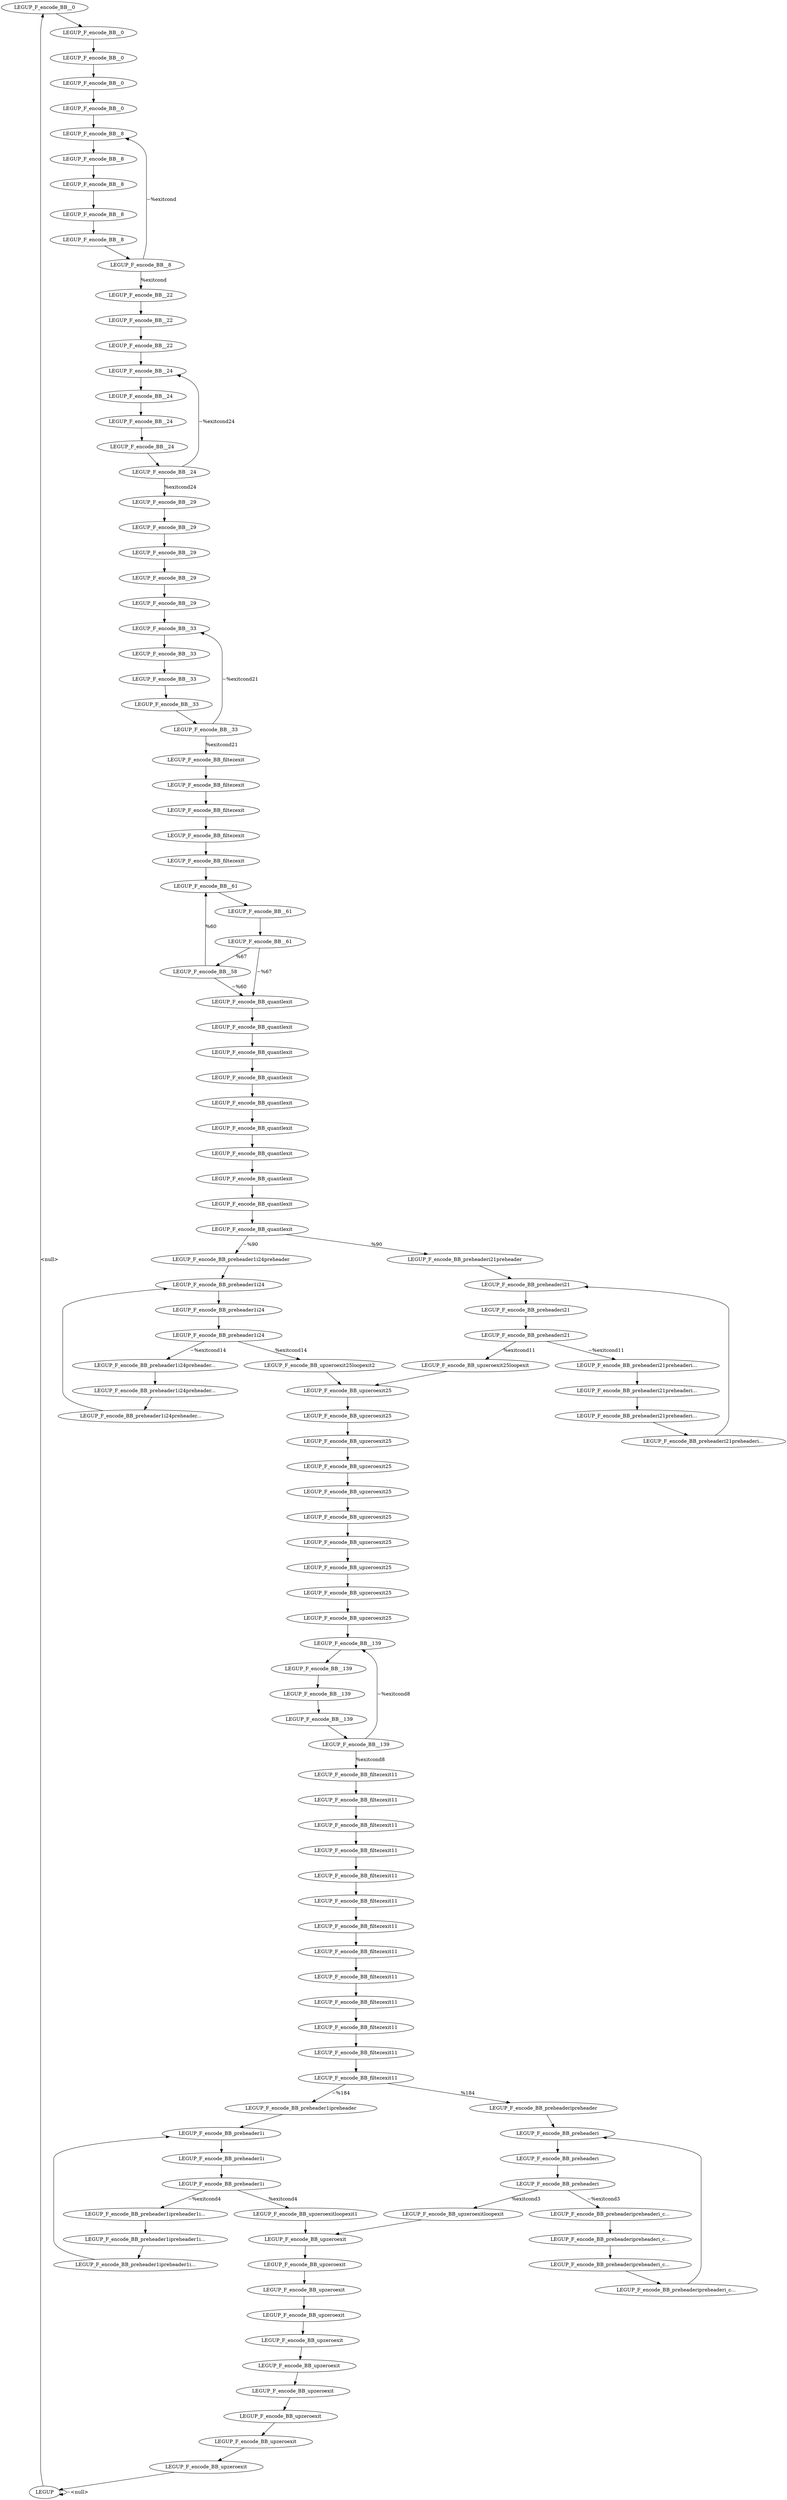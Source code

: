 digraph {
Node0x3edb420[label="LEGUP_F_encode_BB__0"];
Node0x3edb280[label="LEGUP"];
Node0x3edb280 -> Node0x3edb420[label="<null>"];
Node0x3edb280 -> Node0x3edb280[label="~<null>"];
Node0x3edb4f0[label="LEGUP_F_encode_BB__0"];
Node0x3edb420 -> Node0x3edb4f0;
Node0x3edb5c0[label="LEGUP_F_encode_BB__0"];
Node0x3edb4f0 -> Node0x3edb5c0;
Node0x3edb690[label="LEGUP_F_encode_BB__0"];
Node0x3edb5c0 -> Node0x3edb690;
Node0x3edb760[label="LEGUP_F_encode_BB__0"];
Node0x3edb690 -> Node0x3edb760;
Node0x3edb830[label="LEGUP_F_encode_BB__8"];
Node0x3edb760 -> Node0x3edb830;
Node0x3edb900[label="LEGUP_F_encode_BB__8"];
Node0x3edb830 -> Node0x3edb900;
Node0x3edb9d0[label="LEGUP_F_encode_BB__8"];
Node0x3edb900 -> Node0x3edb9d0;
Node0x3edbaa0[label="LEGUP_F_encode_BB__8"];
Node0x3edb9d0 -> Node0x3edbaa0;
Node0x3edbb70[label="LEGUP_F_encode_BB__8"];
Node0x3edbaa0 -> Node0x3edbb70;
Node0x3edbc40[label="LEGUP_F_encode_BB__8"];
Node0x3edbb70 -> Node0x3edbc40;
Node0x3edbd10[label="LEGUP_F_encode_BB__22"];
Node0x3edbc40 -> Node0x3edbd10[label="%exitcond"];
Node0x3edbc40 -> Node0x3edb830[label="~%exitcond"];
Node0x3edbde0[label="LEGUP_F_encode_BB__22"];
Node0x3edbd10 -> Node0x3edbde0;
Node0x3edbeb0[label="LEGUP_F_encode_BB__22"];
Node0x3edbde0 -> Node0x3edbeb0;
Node0x3edbf80[label="LEGUP_F_encode_BB__24"];
Node0x3edbeb0 -> Node0x3edbf80;
Node0x3edc050[label="LEGUP_F_encode_BB__24"];
Node0x3edbf80 -> Node0x3edc050;
Node0x3edc120[label="LEGUP_F_encode_BB__24"];
Node0x3edc050 -> Node0x3edc120;
Node0x3edc1f0[label="LEGUP_F_encode_BB__24"];
Node0x3edc120 -> Node0x3edc1f0;
Node0x3edc2c0[label="LEGUP_F_encode_BB__24"];
Node0x3edc1f0 -> Node0x3edc2c0;
Node0x3edc390[label="LEGUP_F_encode_BB__29"];
Node0x3edc2c0 -> Node0x3edc390[label="%exitcond24"];
Node0x3edc2c0 -> Node0x3edbf80[label="~%exitcond24"];
Node0x3edc460[label="LEGUP_F_encode_BB__29"];
Node0x3edc390 -> Node0x3edc460;
Node0x3edc530[label="LEGUP_F_encode_BB__29"];
Node0x3edc460 -> Node0x3edc530;
Node0x3edc600[label="LEGUP_F_encode_BB__29"];
Node0x3edc530 -> Node0x3edc600;
Node0x3edc6d0[label="LEGUP_F_encode_BB__29"];
Node0x3edc600 -> Node0x3edc6d0;
Node0x3edc7a0[label="LEGUP_F_encode_BB__33"];
Node0x3edc6d0 -> Node0x3edc7a0;
Node0x3edc870[label="LEGUP_F_encode_BB__33"];
Node0x3edc7a0 -> Node0x3edc870;
Node0x3edc940[label="LEGUP_F_encode_BB__33"];
Node0x3edc870 -> Node0x3edc940;
Node0x3edca10[label="LEGUP_F_encode_BB__33"];
Node0x3edc940 -> Node0x3edca10;
Node0x3edcae0[label="LEGUP_F_encode_BB__33"];
Node0x3edca10 -> Node0x3edcae0;
Node0x3edcbb0[label="LEGUP_F_encode_BB_filtezexit"];
Node0x3edcae0 -> Node0x3edcbb0[label="%exitcond21"];
Node0x3edcae0 -> Node0x3edc7a0[label="~%exitcond21"];
Node0x3edcc80[label="LEGUP_F_encode_BB_filtezexit"];
Node0x3edcbb0 -> Node0x3edcc80;
Node0x3edcd50[label="LEGUP_F_encode_BB_filtezexit"];
Node0x3edcc80 -> Node0x3edcd50;
Node0x3edce20[label="LEGUP_F_encode_BB_filtezexit"];
Node0x3edcd50 -> Node0x3edce20;
Node0x3edcef0[label="LEGUP_F_encode_BB_filtezexit"];
Node0x3edce20 -> Node0x3edcef0;
Node0x3edd090[label="LEGUP_F_encode_BB__61"];
Node0x3edcef0 -> Node0x3edd090;
Node0x3edcfc0[label="LEGUP_F_encode_BB__58"];
Node0x3edcfc0 -> Node0x3edd090[label="%60"];
Node0x3edd300[label="LEGUP_F_encode_BB_quantlexit"];
Node0x3edcfc0 -> Node0x3edd300[label="~%60"];
Node0x3edd160[label="LEGUP_F_encode_BB__61"];
Node0x3edd090 -> Node0x3edd160;
Node0x3edd230[label="LEGUP_F_encode_BB__61"];
Node0x3edd160 -> Node0x3edd230;
Node0x3edd230 -> Node0x3edcfc0[label="%67"];
Node0x3edd230 -> Node0x3edd300[label="~%67"];
Node0x3edd3d0[label="LEGUP_F_encode_BB_quantlexit"];
Node0x3edd300 -> Node0x3edd3d0;
Node0x3edd4a0[label="LEGUP_F_encode_BB_quantlexit"];
Node0x3edd3d0 -> Node0x3edd4a0;
Node0x3edd570[label="LEGUP_F_encode_BB_quantlexit"];
Node0x3edd4a0 -> Node0x3edd570;
Node0x3edd640[label="LEGUP_F_encode_BB_quantlexit"];
Node0x3edd570 -> Node0x3edd640;
Node0x3edd710[label="LEGUP_F_encode_BB_quantlexit"];
Node0x3edd640 -> Node0x3edd710;
Node0x3edd7e0[label="LEGUP_F_encode_BB_quantlexit"];
Node0x3edd710 -> Node0x3edd7e0;
Node0x3edd8b0[label="LEGUP_F_encode_BB_quantlexit"];
Node0x3edd7e0 -> Node0x3edd8b0;
Node0x3edd980[label="LEGUP_F_encode_BB_quantlexit"];
Node0x3edd8b0 -> Node0x3edd980;
Node0x3edda50[label="LEGUP_F_encode_BB_quantlexit"];
Node0x3edd980 -> Node0x3edda50;
Node0x3eddbf0[label="LEGUP_F_encode_BB_preheaderi21preheader"];
Node0x3edda50 -> Node0x3eddbf0[label="%90"];
Node0x3eddb20[label="LEGUP_F_encode_BB_preheader1i24preheader"];
Node0x3edda50 -> Node0x3eddb20[label="~%90"];
Node0x3ede270[label="LEGUP_F_encode_BB_preheader1i24"];
Node0x3eddb20 -> Node0x3ede270;
Node0x3eddcc0[label="LEGUP_F_encode_BB_preheaderi21"];
Node0x3eddbf0 -> Node0x3eddcc0;
Node0x3eddd90[label="LEGUP_F_encode_BB_preheaderi21"];
Node0x3eddcc0 -> Node0x3eddd90;
Node0x3edde60[label="LEGUP_F_encode_BB_preheaderi21"];
Node0x3eddd90 -> Node0x3edde60;
Node0x3ede890[label="LEGUP_F_encode_BB_upzeroexit25loopexit"];
Node0x3edde60 -> Node0x3ede890[label="%exitcond11"];
Node0x3eddf30[label="LEGUP_F_encode_BB_preheaderi21preheaderi..."];
Node0x3edde60 -> Node0x3eddf30[label="~%exitcond11"];
Node0x3ede000[label="LEGUP_F_encode_BB_preheaderi21preheaderi..."];
Node0x3eddf30 -> Node0x3ede000;
Node0x3ede0d0[label="LEGUP_F_encode_BB_preheaderi21preheaderi..."];
Node0x3ede000 -> Node0x3ede0d0;
Node0x3ede1a0[label="LEGUP_F_encode_BB_preheaderi21preheaderi..."];
Node0x3ede0d0 -> Node0x3ede1a0;
Node0x3ede1a0 -> Node0x3eddcc0;
Node0x3ede340[label="LEGUP_F_encode_BB_preheader1i24"];
Node0x3ede270 -> Node0x3ede340;
Node0x3ede450[label="LEGUP_F_encode_BB_preheader1i24"];
Node0x3ede340 -> Node0x3ede450;
Node0x3ede9a0[label="LEGUP_F_encode_BB_upzeroexit25loopexit2"];
Node0x3ede450 -> Node0x3ede9a0[label="%exitcond14"];
Node0x3ede560[label="LEGUP_F_encode_BB_preheader1i24preheader..."];
Node0x3ede450 -> Node0x3ede560[label="~%exitcond14"];
Node0x3ede670[label="LEGUP_F_encode_BB_preheader1i24preheader..."];
Node0x3ede560 -> Node0x3ede670;
Node0x3ede780[label="LEGUP_F_encode_BB_preheader1i24preheader..."];
Node0x3ede670 -> Node0x3ede780;
Node0x3ede780 -> Node0x3ede270;
Node0x3edeab0[label="LEGUP_F_encode_BB_upzeroexit25"];
Node0x3ede890 -> Node0x3edeab0;
Node0x3ede9a0 -> Node0x3edeab0;
Node0x3edebc0[label="LEGUP_F_encode_BB_upzeroexit25"];
Node0x3edeab0 -> Node0x3edebc0;
Node0x3edecd0[label="LEGUP_F_encode_BB_upzeroexit25"];
Node0x3edebc0 -> Node0x3edecd0;
Node0x3edede0[label="LEGUP_F_encode_BB_upzeroexit25"];
Node0x3edecd0 -> Node0x3edede0;
Node0x3edeef0[label="LEGUP_F_encode_BB_upzeroexit25"];
Node0x3edede0 -> Node0x3edeef0;
Node0x3edf000[label="LEGUP_F_encode_BB_upzeroexit25"];
Node0x3edeef0 -> Node0x3edf000;
Node0x3edf110[label="LEGUP_F_encode_BB_upzeroexit25"];
Node0x3edf000 -> Node0x3edf110;
Node0x3edf220[label="LEGUP_F_encode_BB_upzeroexit25"];
Node0x3edf110 -> Node0x3edf220;
Node0x3edf330[label="LEGUP_F_encode_BB_upzeroexit25"];
Node0x3edf220 -> Node0x3edf330;
Node0x3edf440[label="LEGUP_F_encode_BB_upzeroexit25"];
Node0x3edf330 -> Node0x3edf440;
Node0x3edf550[label="LEGUP_F_encode_BB__139"];
Node0x3edf440 -> Node0x3edf550;
Node0x3edf660[label="LEGUP_F_encode_BB__139"];
Node0x3edf550 -> Node0x3edf660;
Node0x3edf770[label="LEGUP_F_encode_BB__139"];
Node0x3edf660 -> Node0x3edf770;
Node0x3edf880[label="LEGUP_F_encode_BB__139"];
Node0x3edf770 -> Node0x3edf880;
Node0x3edf990[label="LEGUP_F_encode_BB__139"];
Node0x3edf880 -> Node0x3edf990;
Node0x3edfaa0[label="LEGUP_F_encode_BB_filtezexit11"];
Node0x3edf990 -> Node0x3edfaa0[label="%exitcond8"];
Node0x3edf990 -> Node0x3edf550[label="~%exitcond8"];
Node0x3edfbb0[label="LEGUP_F_encode_BB_filtezexit11"];
Node0x3edfaa0 -> Node0x3edfbb0;
Node0x3edfcc0[label="LEGUP_F_encode_BB_filtezexit11"];
Node0x3edfbb0 -> Node0x3edfcc0;
Node0x3edfdd0[label="LEGUP_F_encode_BB_filtezexit11"];
Node0x3edfcc0 -> Node0x3edfdd0;
Node0x3edfee0[label="LEGUP_F_encode_BB_filtezexit11"];
Node0x3edfdd0 -> Node0x3edfee0;
Node0x3edfff0[label="LEGUP_F_encode_BB_filtezexit11"];
Node0x3edfee0 -> Node0x3edfff0;
Node0x3ee0100[label="LEGUP_F_encode_BB_filtezexit11"];
Node0x3edfff0 -> Node0x3ee0100;
Node0x3ee0210[label="LEGUP_F_encode_BB_filtezexit11"];
Node0x3ee0100 -> Node0x3ee0210;
Node0x3ee0320[label="LEGUP_F_encode_BB_filtezexit11"];
Node0x3ee0210 -> Node0x3ee0320;
Node0x3ee0430[label="LEGUP_F_encode_BB_filtezexit11"];
Node0x3ee0320 -> Node0x3ee0430;
Node0x3ee0540[label="LEGUP_F_encode_BB_filtezexit11"];
Node0x3ee0430 -> Node0x3ee0540;
Node0x3ee0650[label="LEGUP_F_encode_BB_filtezexit11"];
Node0x3ee0540 -> Node0x3ee0650;
Node0x3ee0760[label="LEGUP_F_encode_BB_filtezexit11"];
Node0x3ee0650 -> Node0x3ee0760;
Node0x3ee0980[label="LEGUP_F_encode_BB_preheaderipreheader"];
Node0x3ee0760 -> Node0x3ee0980[label="%184"];
Node0x3ee0870[label="LEGUP_F_encode_BB_preheader1ipreheader"];
Node0x3ee0760 -> Node0x3ee0870[label="~%184"];
Node0x3ee1200[label="LEGUP_F_encode_BB_preheader1i"];
Node0x3ee0870 -> Node0x3ee1200;
Node0x3ee0a90[label="LEGUP_F_encode_BB_preheaderi"];
Node0x3ee0980 -> Node0x3ee0a90;
Node0x3ee0ba0[label="LEGUP_F_encode_BB_preheaderi"];
Node0x3ee0a90 -> Node0x3ee0ba0;
Node0x3ee0cb0[label="LEGUP_F_encode_BB_preheaderi"];
Node0x3ee0ba0 -> Node0x3ee0cb0;
Node0x3ee1860[label="LEGUP_F_encode_BB_upzeroexitloopexit"];
Node0x3ee0cb0 -> Node0x3ee1860[label="%exitcond3"];
Node0x3ee0dc0[label="LEGUP_F_encode_BB_preheaderipreheaderi_c..."];
Node0x3ee0cb0 -> Node0x3ee0dc0[label="~%exitcond3"];
Node0x3ee0ed0[label="LEGUP_F_encode_BB_preheaderipreheaderi_c..."];
Node0x3ee0dc0 -> Node0x3ee0ed0;
Node0x3ee0fe0[label="LEGUP_F_encode_BB_preheaderipreheaderi_c..."];
Node0x3ee0ed0 -> Node0x3ee0fe0;
Node0x3ee10f0[label="LEGUP_F_encode_BB_preheaderipreheaderi_c..."];
Node0x3ee0fe0 -> Node0x3ee10f0;
Node0x3ee10f0 -> Node0x3ee0a90;
Node0x3ee1310[label="LEGUP_F_encode_BB_preheader1i"];
Node0x3ee1200 -> Node0x3ee1310;
Node0x3ee1420[label="LEGUP_F_encode_BB_preheader1i"];
Node0x3ee1310 -> Node0x3ee1420;
Node0x3ee1970[label="LEGUP_F_encode_BB_upzeroexitloopexit1"];
Node0x3ee1420 -> Node0x3ee1970[label="%exitcond4"];
Node0x3ee1530[label="LEGUP_F_encode_BB_preheader1ipreheader1i..."];
Node0x3ee1420 -> Node0x3ee1530[label="~%exitcond4"];
Node0x3ee1640[label="LEGUP_F_encode_BB_preheader1ipreheader1i..."];
Node0x3ee1530 -> Node0x3ee1640;
Node0x3ee1750[label="LEGUP_F_encode_BB_preheader1ipreheader1i..."];
Node0x3ee1640 -> Node0x3ee1750;
Node0x3ee1750 -> Node0x3ee1200;
Node0x3ee1a80[label="LEGUP_F_encode_BB_upzeroexit"];
Node0x3ee1860 -> Node0x3ee1a80;
Node0x3ee1970 -> Node0x3ee1a80;
Node0x3ee1b90[label="LEGUP_F_encode_BB_upzeroexit"];
Node0x3ee1a80 -> Node0x3ee1b90;
Node0x3ee1ca0[label="LEGUP_F_encode_BB_upzeroexit"];
Node0x3ee1b90 -> Node0x3ee1ca0;
Node0x3ee1db0[label="LEGUP_F_encode_BB_upzeroexit"];
Node0x3ee1ca0 -> Node0x3ee1db0;
Node0x3ee1ec0[label="LEGUP_F_encode_BB_upzeroexit"];
Node0x3ee1db0 -> Node0x3ee1ec0;
Node0x3ee1fd0[label="LEGUP_F_encode_BB_upzeroexit"];
Node0x3ee1ec0 -> Node0x3ee1fd0;
Node0x3ee20e0[label="LEGUP_F_encode_BB_upzeroexit"];
Node0x3ee1fd0 -> Node0x3ee20e0;
Node0x3ee21f0[label="LEGUP_F_encode_BB_upzeroexit"];
Node0x3ee20e0 -> Node0x3ee21f0;
Node0x3ee2300[label="LEGUP_F_encode_BB_upzeroexit"];
Node0x3ee21f0 -> Node0x3ee2300;
Node0x3ee2410[label="LEGUP_F_encode_BB_upzeroexit"];
Node0x3ee2300 -> Node0x3ee2410;
Node0x3ee2410 -> Node0x3edb280;
}
